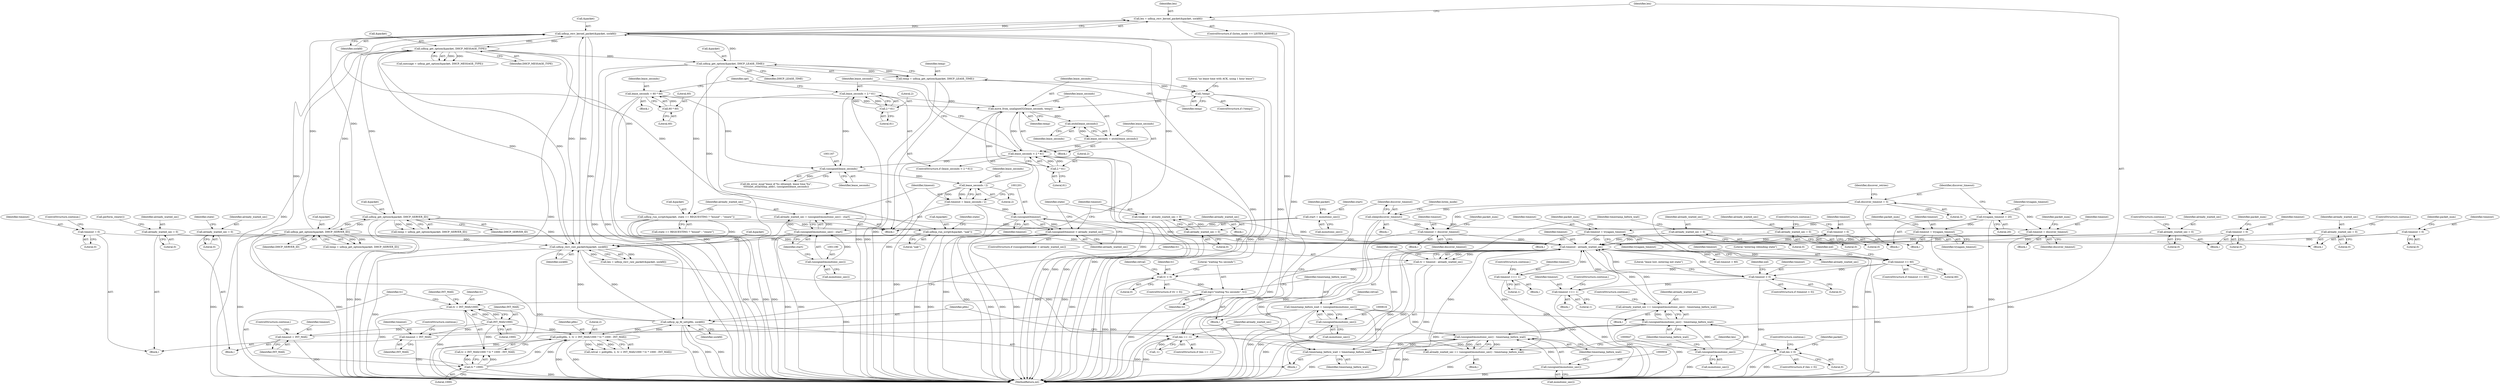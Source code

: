 digraph "0_busybox_6d3b4bb24da9a07c263f3c1acf8df85382ff562c@API" {
"1000907" [label="(Call,len = udhcp_recv_kernel_packet(&packet, sockfd))"];
"1000909" [label="(Call,udhcp_recv_kernel_packet(&packet, sockfd))"];
"1000983" [label="(Call,udhcp_get_option(&packet, DHCP_MESSAGE_TYPE))"];
"1000916" [label="(Call,udhcp_recv_raw_packet(&packet, sockfd))"];
"1001177" [label="(Call,udhcp_run_script(&packet, state == REQUESTING ? \"bound\" : \"renew\"))"];
"1001060" [label="(Call,udhcp_get_option(&packet, DHCP_LEASE_TIME))"];
"1001254" [label="(Call,udhcp_get_option(&packet, DHCP_SERVER_ID))"];
"1001011" [label="(Call,udhcp_get_option(&packet, DHCP_SERVER_ID))"];
"1001277" [label="(Call,udhcp_run_script(&packet, \"nak\"))"];
"1000594" [label="(Call,udhcp_sp_fd_set(pfds, sockfd))"];
"1000620" [label="(Call,poll(pfds, 2, tv < INT_MAX/1000 ? tv * 1000 : INT_MAX))"];
"1000629" [label="(Call,tv * 1000)"];
"1000624" [label="(Call,tv < INT_MAX/1000)"];
"1000610" [label="(Call,log1(\"waiting %u seconds\", tv))"];
"1000606" [label="(Call,tv > 0)"];
"1000597" [label="(Call,tv = timeout - already_waited_sec)"];
"1000599" [label="(Call,timeout - already_waited_sec)"];
"1000579" [label="(Call,timeout = 0)"];
"1000843" [label="(Call,timeout = INT_MAX)"];
"1000626" [label="(Call,INT_MAX/1000)"];
"1000743" [label="(Call,timeout = tryagain_timeout)"];
"1000232" [label="(Call,tryagain_timeout = 20)"];
"1001145" [label="(Call,timeout = tryagain_timeout)"];
"1000822" [label="(Call,timeout >>= 1)"];
"1000814" [label="(Call,timeout > 0)"];
"1000789" [label="(Call,timeout >= 60)"];
"1001034" [label="(Call,timeout = 0)"];
"1001205" [label="(Call,timeout = already_waited_sec = 0)"];
"1001207" [label="(Call,already_waited_sec = 0)"];
"1001303" [label="(Call,timeout = 0)"];
"1000706" [label="(Call,timeout = discover_timeout)"];
"1000236" [label="(Call,discover_timeout = 3)"];
"1000926" [label="(Call,sleep(discover_timeout))"];
"1000760" [label="(Call,timeout = discover_timeout)"];
"1000876" [label="(Call,timeout = 0)"];
"1000884" [label="(Call,timeout = INT_MAX)"];
"1000801" [label="(Call,timeout >>= 1)"];
"1001200" [label="(Call,(unsigned)timeout)"];
"1001193" [label="(Call,timeout = lease_seconds / 2)"];
"1001195" [label="(Call,lease_seconds / 2)"];
"1001166" [label="(Call,(unsigned)lease_seconds)"];
"1001085" [label="(Call,lease_seconds < 2 * 61)"];
"1001080" [label="(Call,lease_seconds = ntohl(lease_seconds))"];
"1001082" [label="(Call,ntohl(lease_seconds))"];
"1001077" [label="(Call,move_from_unaligned32(lease_seconds, temp))"];
"1001090" [label="(Call,lease_seconds = 2 * 61)"];
"1001092" [label="(Call,2 * 61)"];
"1001070" [label="(Call,lease_seconds = 60 * 60)"];
"1001072" [label="(Call,60 * 60)"];
"1001065" [label="(Call,!temp)"];
"1001058" [label="(Call,temp = udhcp_get_option(&packet, DHCP_LEASE_TIME))"];
"1001087" [label="(Call,2 * 61)"];
"1000856" [label="(Call,already_waited_sec = 0)"];
"1000643" [label="(Call,already_waited_sec += (unsigned)monotonic_sec() - timestamp_before_wait)"];
"1000645" [label="(Call,(unsigned)monotonic_sec() - timestamp_before_wait)"];
"1000646" [label="(Call,(unsigned)monotonic_sec())"];
"1000613" [label="(Call,timestamp_before_wait = (unsigned)monotonic_sec())"];
"1000615" [label="(Call,(unsigned)monotonic_sec())"];
"1000582" [label="(Call,already_waited_sec = 0)"];
"1001151" [label="(Call,already_waited_sec = 0)"];
"1001199" [label="(Call,(unsigned)timeout < already_waited_sec)"];
"1001186" [label="(Call,already_waited_sec = (unsigned)monotonic_sec() - start)"];
"1001188" [label="(Call,(unsigned)monotonic_sec() - start)"];
"1001189" [label="(Call,(unsigned)monotonic_sec())"];
"1001174" [label="(Call,start = monotonic_sec())"];
"1001309" [label="(Call,already_waited_sec = 0)"];
"1000930" [label="(Call,already_waited_sec += (unsigned)monotonic_sec() - timestamp_before_wait)"];
"1000932" [label="(Call,(unsigned)monotonic_sec() - timestamp_before_wait)"];
"1000933" [label="(Call,(unsigned)monotonic_sec())"];
"1000591" [label="(Call,timestamp_before_wait = timestamp_before_wait)"];
"1000681" [label="(Call,already_waited_sec = 0)"];
"1001040" [label="(Call,already_waited_sec = 0)"];
"1000921" [label="(Call,len == -1)"];
"1000938" [label="(Call,len < 0)"];
"1000919" [label="(Identifier,sockfd)"];
"1001065" [label="(Call,!temp)"];
"1000796" [label="(Identifier,xid)"];
"1001192" [label="(Identifier,start)"];
"1001196" [label="(Identifier,lease_seconds)"];
"1000646" [label="(Call,(unsigned)monotonic_sec())"];
"1000930" [label="(Call,already_waited_sec += (unsigned)monotonic_sec() - timestamp_before_wait)"];
"1001206" [label="(Identifier,timeout)"];
"1000866" [label="(Call,timeout > 60)"];
"1000232" [label="(Call,tryagain_timeout = 20)"];
"1000681" [label="(Call,already_waited_sec = 0)"];
"1000610" [label="(Call,log1(\"waiting %u seconds\", tv))"];
"1000618" [label="(Call,retval = poll(pfds, 2, tv < INT_MAX/1000 ? tv * 1000 : INT_MAX))"];
"1000827" [label="(Literal,\"lease lost, entering init state\")"];
"1001202" [label="(Identifier,timeout)"];
"1000877" [label="(Identifier,timeout)"];
"1001197" [label="(Literal,2)"];
"1001252" [label="(Call,temp = udhcp_get_option(&packet, DHCP_SERVER_ID))"];
"1001040" [label="(Call,already_waited_sec = 0)"];
"1000695" [label="(Block,)"];
"1001094" [label="(Literal,61)"];
"1000817" [label="(Block,)"];
"1001072" [label="(Call,60 * 60)"];
"1001073" [label="(Literal,60)"];
"1000858" [label="(Literal,0)"];
"1001064" [label="(ControlStructure,if (!temp))"];
"1000609" [label="(Block,)"];
"1000747" [label="(Identifier,packet_num)"];
"1000909" [label="(Call,udhcp_recv_kernel_packet(&packet, sockfd))"];
"1001211" [label="(Identifier,state)"];
"1001208" [label="(Identifier,already_waited_sec)"];
"1001203" [label="(Identifier,already_waited_sec)"];
"1001069" [label="(Literal,\"no lease time with ACK, using 1 hour lease\")"];
"1000211" [label="(Block,)"];
"1000591" [label="(Call,timestamp_before_wait = timestamp_before_wait)"];
"1001074" [label="(Literal,60)"];
"1000920" [label="(ControlStructure,if (len == -1))"];
"1000608" [label="(Literal,0)"];
"1001307" [label="(Identifier,packet_num)"];
"1001177" [label="(Call,udhcp_run_script(&packet, state == REQUESTING ? \"bound\" : \"renew\"))"];
"1000843" [label="(Call,timeout = INT_MAX)"];
"1001085" [label="(Call,lease_seconds < 2 * 61)"];
"1000592" [label="(Identifier,timestamp_before_wait)"];
"1000814" [label="(Call,timeout > 0)"];
"1001175" [label="(Identifier,start)"];
"1001078" [label="(Identifier,lease_seconds)"];
"1001310" [label="(Identifier,already_waited_sec)"];
"1000233" [label="(Identifier,tryagain_timeout)"];
"1000241" [label="(Identifier,discover_retries)"];
"1000822" [label="(Call,timeout >>= 1)"];
"1001195" [label="(Call,lease_seconds / 2)"];
"1000762" [label="(Identifier,discover_timeout)"];
"1001063" [label="(Identifier,DHCP_LEASE_TIME)"];
"1000801" [label="(Call,timeout >>= 1)"];
"1001012" [label="(Call,&packet)"];
"1001035" [label="(Identifier,timeout)"];
"1000800" [label="(Block,)"];
"1000234" [label="(Literal,20)"];
"1000887" [label="(ControlStructure,continue;)"];
"1001204" [label="(Block,)"];
"1000581" [label="(Literal,0)"];
"1000236" [label="(Call,discover_timeout = 3)"];
"1001014" [label="(Identifier,DHCP_SERVER_ID)"];
"1000685" [label="(Identifier,state)"];
"1000755" [label="(Block,)"];
"1000922" [label="(Identifier,len)"];
"1000983" [label="(Call,udhcp_get_option(&packet, DHCP_MESSAGE_TYPE))"];
"1000791" [label="(Literal,60)"];
"1001091" [label="(Identifier,lease_seconds)"];
"1001331" [label="(MethodReturn,int)"];
"1000683" [label="(Literal,0)"];
"1000597" [label="(Call,tv = timeout - already_waited_sec)"];
"1000923" [label="(Call,-1)"];
"1000819" [label="(Identifier,xid)"];
"1000929" [label="(Identifier,listen_mode)"];
"1000649" [label="(Identifier,timestamp_before_wait)"];
"1000595" [label="(Identifier,pfds)"];
"1000617" [label="(Call,monotonic_sec())"];
"1001311" [label="(Literal,0)"];
"1000593" [label="(Identifier,timestamp_before_wait)"];
"1001081" [label="(Identifier,lease_seconds)"];
"1001179" [label="(Identifier,packet)"];
"1001309" [label="(Call,already_waited_sec = 0)"];
"1001166" [label="(Call,(unsigned)lease_seconds)"];
"1000603" [label="(Identifier,retval)"];
"1001304" [label="(Identifier,timeout)"];
"1001036" [label="(Literal,0)"];
"1000940" [label="(Literal,0)"];
"1000760" [label="(Call,timeout = discover_timeout)"];
"1001151" [label="(Call,already_waited_sec = 0)"];
"1001060" [label="(Call,udhcp_get_option(&packet, DHCP_LEASE_TIME))"];
"1001244" [label="(Block,)"];
"1000596" [label="(Identifier,sockfd)"];
"1000626" [label="(Call,INT_MAX/1000)"];
"1001168" [label="(Identifier,lease_seconds)"];
"1001090" [label="(Call,lease_seconds = 2 * 61)"];
"1000816" [label="(Literal,0)"];
"1001011" [label="(Call,udhcp_get_option(&packet, DHCP_SERVER_ID))"];
"1000650" [label="(ControlStructure,continue;)"];
"1000631" [label="(Literal,1000)"];
"1000876" [label="(Call,timeout = 0)"];
"1001092" [label="(Call,2 * 61)"];
"1001087" [label="(Call,2 * 61)"];
"1001186" [label="(Call,already_waited_sec = (unsigned)monotonic_sec() - start)"];
"1000707" [label="(Identifier,timeout)"];
"1000917" [label="(Call,&packet)"];
"1001076" [label="(Block,)"];
"1001277" [label="(Call,udhcp_run_script(&packet, \"nak\"))"];
"1000925" [label="(Block,)"];
"1001066" [label="(Identifier,temp)"];
"1001079" [label="(Identifier,temp)"];
"1000619" [label="(Identifier,retval)"];
"1001174" [label="(Call,start = monotonic_sec())"];
"1000933" [label="(Call,(unsigned)monotonic_sec())"];
"1000642" [label="(Block,)"];
"1000614" [label="(Identifier,timestamp_before_wait)"];
"1000682" [label="(Identifier,already_waited_sec)"];
"1001089" [label="(Literal,61)"];
"1000644" [label="(Identifier,already_waited_sec)"];
"1000910" [label="(Call,&packet)"];
"1000607" [label="(Identifier,tv)"];
"1001305" [label="(Literal,0)"];
"1000802" [label="(Identifier,timeout)"];
"1000624" [label="(Call,tv < INT_MAX/1000)"];
"1000941" [label="(ControlStructure,continue;)"];
"1000926" [label="(Call,sleep(discover_timeout))"];
"1000789" [label="(Call,timeout >= 60)"];
"1000914" [label="(Call,len = udhcp_recv_raw_packet(&packet, sockfd))"];
"1001187" [label="(Identifier,already_waited_sec)"];
"1000849" [label="(Block,)"];
"1000648" [label="(Call,monotonic_sec())"];
"1000845" [label="(Identifier,INT_MAX)"];
"1000859" [label="(Call,perform_renew())"];
"1000901" [label="(Block,)"];
"1001080" [label="(Call,lease_seconds = ntohl(lease_seconds))"];
"1001191" [label="(Call,monotonic_sec())"];
"1000586" [label="(Block,)"];
"1001257" [label="(Identifier,DHCP_SERVER_ID)"];
"1000938" [label="(Call,len < 0)"];
"1000710" [label="(Identifier,packet_num)"];
"1000936" [label="(Identifier,timestamp_before_wait)"];
"1001147" [label="(Identifier,tryagain_timeout)"];
"1000813" [label="(ControlStructure,if (timeout > 0))"];
"1000804" [label="(ControlStructure,continue;)"];
"1001193" [label="(Call,timeout = lease_seconds / 2)"];
"1000622" [label="(Literal,2)"];
"1001189" [label="(Call,(unsigned)monotonic_sec())"];
"1000629" [label="(Call,tv * 1000)"];
"1001209" [label="(Literal,0)"];
"1001152" [label="(Identifier,already_waited_sec)"];
"1000600" [label="(Identifier,timeout)"];
"1001117" [label="(Block,)"];
"1000761" [label="(Identifier,timeout)"];
"1001009" [label="(Call,temp = udhcp_get_option(&packet, DHCP_SERVER_ID))"];
"1001004" [label="(Block,)"];
"1000856" [label="(Call,already_waited_sec = 0)"];
"1001194" [label="(Identifier,timeout)"];
"1001146" [label="(Identifier,timeout)"];
"1001067" [label="(Block,)"];
"1000945" [label="(Identifier,packet)"];
"1001083" [label="(Identifier,lease_seconds)"];
"1001278" [label="(Call,&packet)"];
"1001058" [label="(Call,temp = udhcp_get_option(&packet, DHCP_LEASE_TIME))"];
"1000984" [label="(Call,&packet)"];
"1001280" [label="(Literal,\"nak\")"];
"1001254" [label="(Call,udhcp_get_option(&packet, DHCP_SERVER_ID))"];
"1000939" [label="(Identifier,len)"];
"1000621" [label="(Identifier,pfds)"];
"1000611" [label="(Literal,\"waiting %u seconds\")"];
"1000744" [label="(Identifier,timeout)"];
"1001178" [label="(Call,&packet)"];
"1000885" [label="(Identifier,timeout)"];
"1000931" [label="(Identifier,already_waited_sec)"];
"1000706" [label="(Call,timeout = discover_timeout)"];
"1000937" [label="(ControlStructure,if (len < 0))"];
"1000613" [label="(Call,timestamp_before_wait = (unsigned)monotonic_sec())"];
"1000623" [label="(Call,tv < INT_MAX/1000 ? tv * 1000 : INT_MAX)"];
"1001205" [label="(Call,timeout = already_waited_sec = 0)"];
"1000655" [label="(Identifier,retval)"];
"1001199" [label="(Call,(unsigned)timeout < already_waited_sec)"];
"1001207" [label="(Call,already_waited_sec = 0)"];
"1001077" [label="(Call,move_from_unaligned32(lease_seconds, temp))"];
"1001176" [label="(Call,monotonic_sec())"];
"1001041" [label="(Identifier,already_waited_sec)"];
"1000932" [label="(Call,(unsigned)monotonic_sec() - timestamp_before_wait)"];
"1000908" [label="(Identifier,len)"];
"1000815" [label="(Identifier,timeout)"];
"1000745" [label="(Identifier,tryagain_timeout)"];
"1001283" [label="(Identifier,state)"];
"1000657" [label="(Block,)"];
"1001086" [label="(Identifier,lease_seconds)"];
"1001153" [label="(Literal,0)"];
"1000601" [label="(Identifier,already_waited_sec)"];
"1000825" [label="(ControlStructure,continue;)"];
"1000708" [label="(Identifier,discover_timeout)"];
"1000686" [label="(Block,)"];
"1000886" [label="(Identifier,INT_MAX)"];
"1001198" [label="(ControlStructure,if ((unsigned)timeout < already_waited_sec))"];
"1001053" [label="(Block,)"];
"1000916" [label="(Call,udhcp_recv_raw_packet(&packet, sockfd))"];
"1000579" [label="(Call,timeout = 0)"];
"1000912" [label="(Identifier,sockfd)"];
"1000981" [label="(Call,message = udhcp_get_option(&packet, DHCP_MESSAGE_TYPE))"];
"1000612" [label="(Identifier,tv)"];
"1000582" [label="(Call,already_waited_sec = 0)"];
"1001061" [label="(Call,&packet)"];
"1001038" [label="(Identifier,packet_num)"];
"1001084" [label="(ControlStructure,if (lease_seconds < 2 * 61))"];
"1001180" [label="(Call,state == REQUESTING ? \"bound\" : \"renew\")"];
"1000846" [label="(ControlStructure,continue;)"];
"1000903" [label="(ControlStructure,if (listen_mode == LISTEN_KERNEL))"];
"1001059" [label="(Identifier,temp)"];
"1000857" [label="(Identifier,already_waited_sec)"];
"1001255" [label="(Call,&packet)"];
"1001034" [label="(Call,timeout = 0)"];
"1000643" [label="(Call,already_waited_sec += (unsigned)monotonic_sec() - timestamp_before_wait)"];
"1000803" [label="(Literal,1)"];
"1001070" [label="(Call,lease_seconds = 60 * 60)"];
"1000627" [label="(Identifier,INT_MAX)"];
"1000584" [label="(Literal,0)"];
"1001312" [label="(ControlStructure,continue;)"];
"1000628" [label="(Literal,1000)"];
"1001071" [label="(Identifier,lease_seconds)"];
"1001093" [label="(Literal,2)"];
"1000884" [label="(Call,timeout = INT_MAX)"];
"1000824" [label="(Literal,1)"];
"1000743" [label="(Call,timeout = tryagain_timeout)"];
"1001145" [label="(Call,timeout = tryagain_timeout)"];
"1000879" [label="(ControlStructure,continue;)"];
"1000935" [label="(Call,monotonic_sec())"];
"1001303" [label="(Call,timeout = 0)"];
"1000237" [label="(Identifier,discover_timeout)"];
"1001200" [label="(Call,(unsigned)timeout)"];
"1001088" [label="(Literal,2)"];
"1000907" [label="(Call,len = udhcp_recv_kernel_packet(&packet, sockfd))"];
"1001154" [label="(ControlStructure,continue;)"];
"1000632" [label="(Identifier,INT_MAX)"];
"1000878" [label="(Literal,0)"];
"1000927" [label="(Identifier,discover_timeout)"];
"1000764" [label="(Identifier,packet_num)"];
"1001162" [label="(Call,bb_error_msg(\"lease of %s obtained, lease time %u\",\n\t\t\t\t\tinet_ntoa(temp_addr), (unsigned)lease_seconds))"];
"1000630" [label="(Identifier,tv)"];
"1000986" [label="(Identifier,DHCP_MESSAGE_TYPE)"];
"1001097" [label="(Identifier,opt)"];
"1000580" [label="(Identifier,timeout)"];
"1001042" [label="(Literal,0)"];
"1000790" [label="(Identifier,timeout)"];
"1001043" [label="(ControlStructure,continue;)"];
"1000921" [label="(Call,len == -1)"];
"1001082" [label="(Call,ntohl(lease_seconds))"];
"1000806" [label="(Literal,\"entering rebinding state\")"];
"1000620" [label="(Call,poll(pfds, 2, tv < INT_MAX/1000 ? tv * 1000 : INT_MAX))"];
"1000823" [label="(Identifier,timeout)"];
"1000788" [label="(ControlStructure,if (timeout >= 60))"];
"1000625" [label="(Identifier,tv)"];
"1000238" [label="(Literal,3)"];
"1000645" [label="(Call,(unsigned)monotonic_sec() - timestamp_before_wait)"];
"1000598" [label="(Identifier,tv)"];
"1000599" [label="(Call,timeout - already_waited_sec)"];
"1001188" [label="(Call,(unsigned)monotonic_sec() - start)"];
"1000606" [label="(Call,tv > 0)"];
"1001149" [label="(Identifier,packet_num)"];
"1000844" [label="(Identifier,timeout)"];
"1000615" [label="(Call,(unsigned)monotonic_sec())"];
"1000583" [label="(Identifier,already_waited_sec)"];
"1000605" [label="(ControlStructure,if (tv > 0))"];
"1000594" [label="(Call,udhcp_sp_fd_set(pfds, sockfd))"];
"1000907" -> "1000903"  [label="AST: "];
"1000907" -> "1000909"  [label="CFG: "];
"1000908" -> "1000907"  [label="AST: "];
"1000909" -> "1000907"  [label="AST: "];
"1000922" -> "1000907"  [label="CFG: "];
"1000907" -> "1001331"  [label="DDG: "];
"1000909" -> "1000907"  [label="DDG: "];
"1000909" -> "1000907"  [label="DDG: "];
"1000907" -> "1000921"  [label="DDG: "];
"1000909" -> "1000912"  [label="CFG: "];
"1000910" -> "1000909"  [label="AST: "];
"1000912" -> "1000909"  [label="AST: "];
"1000909" -> "1001331"  [label="DDG: "];
"1000909" -> "1001331"  [label="DDG: "];
"1000909" -> "1000594"  [label="DDG: "];
"1000983" -> "1000909"  [label="DDG: "];
"1001177" -> "1000909"  [label="DDG: "];
"1001060" -> "1000909"  [label="DDG: "];
"1001254" -> "1000909"  [label="DDG: "];
"1000916" -> "1000909"  [label="DDG: "];
"1001011" -> "1000909"  [label="DDG: "];
"1001277" -> "1000909"  [label="DDG: "];
"1000594" -> "1000909"  [label="DDG: "];
"1000909" -> "1000916"  [label="DDG: "];
"1000909" -> "1000983"  [label="DDG: "];
"1000983" -> "1000981"  [label="AST: "];
"1000983" -> "1000986"  [label="CFG: "];
"1000984" -> "1000983"  [label="AST: "];
"1000986" -> "1000983"  [label="AST: "];
"1000981" -> "1000983"  [label="CFG: "];
"1000983" -> "1001331"  [label="DDG: "];
"1000983" -> "1001331"  [label="DDG: "];
"1000983" -> "1000916"  [label="DDG: "];
"1000983" -> "1000981"  [label="DDG: "];
"1000983" -> "1000981"  [label="DDG: "];
"1000916" -> "1000983"  [label="DDG: "];
"1000983" -> "1001011"  [label="DDG: "];
"1000983" -> "1001060"  [label="DDG: "];
"1000983" -> "1001254"  [label="DDG: "];
"1000983" -> "1001277"  [label="DDG: "];
"1000916" -> "1000914"  [label="AST: "];
"1000916" -> "1000919"  [label="CFG: "];
"1000917" -> "1000916"  [label="AST: "];
"1000919" -> "1000916"  [label="AST: "];
"1000914" -> "1000916"  [label="CFG: "];
"1000916" -> "1001331"  [label="DDG: "];
"1000916" -> "1001331"  [label="DDG: "];
"1000916" -> "1000594"  [label="DDG: "];
"1000916" -> "1000914"  [label="DDG: "];
"1000916" -> "1000914"  [label="DDG: "];
"1001177" -> "1000916"  [label="DDG: "];
"1001060" -> "1000916"  [label="DDG: "];
"1001254" -> "1000916"  [label="DDG: "];
"1001011" -> "1000916"  [label="DDG: "];
"1001277" -> "1000916"  [label="DDG: "];
"1000594" -> "1000916"  [label="DDG: "];
"1001177" -> "1001053"  [label="AST: "];
"1001177" -> "1001180"  [label="CFG: "];
"1001178" -> "1001177"  [label="AST: "];
"1001180" -> "1001177"  [label="AST: "];
"1001187" -> "1001177"  [label="CFG: "];
"1001177" -> "1001331"  [label="DDG: "];
"1001177" -> "1001331"  [label="DDG: "];
"1001177" -> "1001331"  [label="DDG: "];
"1001060" -> "1001177"  [label="DDG: "];
"1001060" -> "1001058"  [label="AST: "];
"1001060" -> "1001063"  [label="CFG: "];
"1001061" -> "1001060"  [label="AST: "];
"1001063" -> "1001060"  [label="AST: "];
"1001058" -> "1001060"  [label="CFG: "];
"1001060" -> "1001331"  [label="DDG: "];
"1001060" -> "1001331"  [label="DDG: "];
"1001060" -> "1001058"  [label="DDG: "];
"1001060" -> "1001058"  [label="DDG: "];
"1001254" -> "1001252"  [label="AST: "];
"1001254" -> "1001257"  [label="CFG: "];
"1001255" -> "1001254"  [label="AST: "];
"1001257" -> "1001254"  [label="AST: "];
"1001252" -> "1001254"  [label="CFG: "];
"1001254" -> "1001331"  [label="DDG: "];
"1001254" -> "1001331"  [label="DDG: "];
"1001254" -> "1001011"  [label="DDG: "];
"1001254" -> "1001252"  [label="DDG: "];
"1001254" -> "1001252"  [label="DDG: "];
"1001011" -> "1001254"  [label="DDG: "];
"1001254" -> "1001277"  [label="DDG: "];
"1001011" -> "1001009"  [label="AST: "];
"1001011" -> "1001014"  [label="CFG: "];
"1001012" -> "1001011"  [label="AST: "];
"1001014" -> "1001011"  [label="AST: "];
"1001009" -> "1001011"  [label="CFG: "];
"1001011" -> "1001331"  [label="DDG: "];
"1001011" -> "1001331"  [label="DDG: "];
"1001011" -> "1001009"  [label="DDG: "];
"1001011" -> "1001009"  [label="DDG: "];
"1001277" -> "1001244"  [label="AST: "];
"1001277" -> "1001280"  [label="CFG: "];
"1001278" -> "1001277"  [label="AST: "];
"1001280" -> "1001277"  [label="AST: "];
"1001283" -> "1001277"  [label="CFG: "];
"1001277" -> "1001331"  [label="DDG: "];
"1001277" -> "1001331"  [label="DDG: "];
"1000594" -> "1000586"  [label="AST: "];
"1000594" -> "1000596"  [label="CFG: "];
"1000595" -> "1000594"  [label="AST: "];
"1000596" -> "1000594"  [label="AST: "];
"1000598" -> "1000594"  [label="CFG: "];
"1000594" -> "1001331"  [label="DDG: "];
"1000594" -> "1001331"  [label="DDG: "];
"1000594" -> "1001331"  [label="DDG: "];
"1000620" -> "1000594"  [label="DDG: "];
"1000594" -> "1000620"  [label="DDG: "];
"1000620" -> "1000618"  [label="AST: "];
"1000620" -> "1000623"  [label="CFG: "];
"1000621" -> "1000620"  [label="AST: "];
"1000622" -> "1000620"  [label="AST: "];
"1000623" -> "1000620"  [label="AST: "];
"1000618" -> "1000620"  [label="CFG: "];
"1000620" -> "1001331"  [label="DDG: "];
"1000620" -> "1001331"  [label="DDG: "];
"1000620" -> "1000618"  [label="DDG: "];
"1000620" -> "1000618"  [label="DDG: "];
"1000620" -> "1000618"  [label="DDG: "];
"1000629" -> "1000620"  [label="DDG: "];
"1000629" -> "1000620"  [label="DDG: "];
"1000626" -> "1000620"  [label="DDG: "];
"1000629" -> "1000623"  [label="AST: "];
"1000629" -> "1000631"  [label="CFG: "];
"1000630" -> "1000629"  [label="AST: "];
"1000631" -> "1000629"  [label="AST: "];
"1000623" -> "1000629"  [label="CFG: "];
"1000629" -> "1001331"  [label="DDG: "];
"1000629" -> "1000623"  [label="DDG: "];
"1000629" -> "1000623"  [label="DDG: "];
"1000624" -> "1000629"  [label="DDG: "];
"1000624" -> "1000623"  [label="AST: "];
"1000624" -> "1000626"  [label="CFG: "];
"1000625" -> "1000624"  [label="AST: "];
"1000626" -> "1000624"  [label="AST: "];
"1000630" -> "1000624"  [label="CFG: "];
"1000632" -> "1000624"  [label="CFG: "];
"1000624" -> "1001331"  [label="DDG: "];
"1000624" -> "1001331"  [label="DDG: "];
"1000610" -> "1000624"  [label="DDG: "];
"1000626" -> "1000624"  [label="DDG: "];
"1000626" -> "1000624"  [label="DDG: "];
"1000610" -> "1000609"  [label="AST: "];
"1000610" -> "1000612"  [label="CFG: "];
"1000611" -> "1000610"  [label="AST: "];
"1000612" -> "1000610"  [label="AST: "];
"1000614" -> "1000610"  [label="CFG: "];
"1000610" -> "1001331"  [label="DDG: "];
"1000606" -> "1000610"  [label="DDG: "];
"1000606" -> "1000605"  [label="AST: "];
"1000606" -> "1000608"  [label="CFG: "];
"1000607" -> "1000606"  [label="AST: "];
"1000608" -> "1000606"  [label="AST: "];
"1000611" -> "1000606"  [label="CFG: "];
"1000655" -> "1000606"  [label="CFG: "];
"1000606" -> "1001331"  [label="DDG: "];
"1000606" -> "1001331"  [label="DDG: "];
"1000597" -> "1000606"  [label="DDG: "];
"1000597" -> "1000586"  [label="AST: "];
"1000597" -> "1000599"  [label="CFG: "];
"1000598" -> "1000597"  [label="AST: "];
"1000599" -> "1000597"  [label="AST: "];
"1000603" -> "1000597"  [label="CFG: "];
"1000597" -> "1001331"  [label="DDG: "];
"1000599" -> "1000597"  [label="DDG: "];
"1000599" -> "1000597"  [label="DDG: "];
"1000599" -> "1000601"  [label="CFG: "];
"1000600" -> "1000599"  [label="AST: "];
"1000601" -> "1000599"  [label="AST: "];
"1000599" -> "1001331"  [label="DDG: "];
"1000599" -> "1001331"  [label="DDG: "];
"1000579" -> "1000599"  [label="DDG: "];
"1000843" -> "1000599"  [label="DDG: "];
"1000743" -> "1000599"  [label="DDG: "];
"1001145" -> "1000599"  [label="DDG: "];
"1000822" -> "1000599"  [label="DDG: "];
"1001034" -> "1000599"  [label="DDG: "];
"1001205" -> "1000599"  [label="DDG: "];
"1000814" -> "1000599"  [label="DDG: "];
"1001303" -> "1000599"  [label="DDG: "];
"1000706" -> "1000599"  [label="DDG: "];
"1000760" -> "1000599"  [label="DDG: "];
"1000876" -> "1000599"  [label="DDG: "];
"1000884" -> "1000599"  [label="DDG: "];
"1000801" -> "1000599"  [label="DDG: "];
"1001200" -> "1000599"  [label="DDG: "];
"1000856" -> "1000599"  [label="DDG: "];
"1000643" -> "1000599"  [label="DDG: "];
"1000582" -> "1000599"  [label="DDG: "];
"1001207" -> "1000599"  [label="DDG: "];
"1001151" -> "1000599"  [label="DDG: "];
"1001199" -> "1000599"  [label="DDG: "];
"1001309" -> "1000599"  [label="DDG: "];
"1000930" -> "1000599"  [label="DDG: "];
"1000681" -> "1000599"  [label="DDG: "];
"1001040" -> "1000599"  [label="DDG: "];
"1000599" -> "1000643"  [label="DDG: "];
"1000599" -> "1000789"  [label="DDG: "];
"1000599" -> "1000814"  [label="DDG: "];
"1000599" -> "1000866"  [label="DDG: "];
"1000599" -> "1000930"  [label="DDG: "];
"1000579" -> "1000211"  [label="AST: "];
"1000579" -> "1000581"  [label="CFG: "];
"1000580" -> "1000579"  [label="AST: "];
"1000581" -> "1000579"  [label="AST: "];
"1000583" -> "1000579"  [label="CFG: "];
"1000843" -> "1000657"  [label="AST: "];
"1000843" -> "1000845"  [label="CFG: "];
"1000844" -> "1000843"  [label="AST: "];
"1000845" -> "1000843"  [label="AST: "];
"1000846" -> "1000843"  [label="CFG: "];
"1000843" -> "1001331"  [label="DDG: "];
"1000626" -> "1000843"  [label="DDG: "];
"1000626" -> "1000628"  [label="CFG: "];
"1000627" -> "1000626"  [label="AST: "];
"1000628" -> "1000626"  [label="AST: "];
"1000626" -> "1000623"  [label="DDG: "];
"1000626" -> "1000884"  [label="DDG: "];
"1000743" -> "1000686"  [label="AST: "];
"1000743" -> "1000745"  [label="CFG: "];
"1000744" -> "1000743"  [label="AST: "];
"1000745" -> "1000743"  [label="AST: "];
"1000747" -> "1000743"  [label="CFG: "];
"1000743" -> "1001331"  [label="DDG: "];
"1000232" -> "1000743"  [label="DDG: "];
"1000232" -> "1000211"  [label="AST: "];
"1000232" -> "1000234"  [label="CFG: "];
"1000233" -> "1000232"  [label="AST: "];
"1000234" -> "1000232"  [label="AST: "];
"1000237" -> "1000232"  [label="CFG: "];
"1000232" -> "1001331"  [label="DDG: "];
"1000232" -> "1001145"  [label="DDG: "];
"1001145" -> "1001117"  [label="AST: "];
"1001145" -> "1001147"  [label="CFG: "];
"1001146" -> "1001145"  [label="AST: "];
"1001147" -> "1001145"  [label="AST: "];
"1001149" -> "1001145"  [label="CFG: "];
"1001145" -> "1001331"  [label="DDG: "];
"1000822" -> "1000817"  [label="AST: "];
"1000822" -> "1000824"  [label="CFG: "];
"1000823" -> "1000822"  [label="AST: "];
"1000824" -> "1000822"  [label="AST: "];
"1000825" -> "1000822"  [label="CFG: "];
"1000822" -> "1001331"  [label="DDG: "];
"1000814" -> "1000822"  [label="DDG: "];
"1000814" -> "1000813"  [label="AST: "];
"1000814" -> "1000816"  [label="CFG: "];
"1000815" -> "1000814"  [label="AST: "];
"1000816" -> "1000814"  [label="AST: "];
"1000819" -> "1000814"  [label="CFG: "];
"1000827" -> "1000814"  [label="CFG: "];
"1000814" -> "1001331"  [label="DDG: "];
"1000789" -> "1000814"  [label="DDG: "];
"1000789" -> "1000788"  [label="AST: "];
"1000789" -> "1000791"  [label="CFG: "];
"1000790" -> "1000789"  [label="AST: "];
"1000791" -> "1000789"  [label="AST: "];
"1000796" -> "1000789"  [label="CFG: "];
"1000806" -> "1000789"  [label="CFG: "];
"1000789" -> "1001331"  [label="DDG: "];
"1000789" -> "1000801"  [label="DDG: "];
"1001034" -> "1001004"  [label="AST: "];
"1001034" -> "1001036"  [label="CFG: "];
"1001035" -> "1001034"  [label="AST: "];
"1001036" -> "1001034"  [label="AST: "];
"1001038" -> "1001034"  [label="CFG: "];
"1001205" -> "1001204"  [label="AST: "];
"1001205" -> "1001207"  [label="CFG: "];
"1001206" -> "1001205"  [label="AST: "];
"1001207" -> "1001205"  [label="AST: "];
"1001211" -> "1001205"  [label="CFG: "];
"1001205" -> "1001331"  [label="DDG: "];
"1001207" -> "1001205"  [label="DDG: "];
"1001207" -> "1001209"  [label="CFG: "];
"1001208" -> "1001207"  [label="AST: "];
"1001209" -> "1001207"  [label="AST: "];
"1001207" -> "1001331"  [label="DDG: "];
"1001303" -> "1001244"  [label="AST: "];
"1001303" -> "1001305"  [label="CFG: "];
"1001304" -> "1001303"  [label="AST: "];
"1001305" -> "1001303"  [label="AST: "];
"1001307" -> "1001303"  [label="CFG: "];
"1000706" -> "1000695"  [label="AST: "];
"1000706" -> "1000708"  [label="CFG: "];
"1000707" -> "1000706"  [label="AST: "];
"1000708" -> "1000706"  [label="AST: "];
"1000710" -> "1000706"  [label="CFG: "];
"1000706" -> "1001331"  [label="DDG: "];
"1000236" -> "1000706"  [label="DDG: "];
"1000926" -> "1000706"  [label="DDG: "];
"1000236" -> "1000211"  [label="AST: "];
"1000236" -> "1000238"  [label="CFG: "];
"1000237" -> "1000236"  [label="AST: "];
"1000238" -> "1000236"  [label="AST: "];
"1000241" -> "1000236"  [label="CFG: "];
"1000236" -> "1001331"  [label="DDG: "];
"1000236" -> "1000760"  [label="DDG: "];
"1000236" -> "1000926"  [label="DDG: "];
"1000926" -> "1000925"  [label="AST: "];
"1000926" -> "1000927"  [label="CFG: "];
"1000927" -> "1000926"  [label="AST: "];
"1000929" -> "1000926"  [label="CFG: "];
"1000926" -> "1001331"  [label="DDG: "];
"1000926" -> "1001331"  [label="DDG: "];
"1000926" -> "1000760"  [label="DDG: "];
"1000760" -> "1000755"  [label="AST: "];
"1000760" -> "1000762"  [label="CFG: "];
"1000761" -> "1000760"  [label="AST: "];
"1000762" -> "1000760"  [label="AST: "];
"1000764" -> "1000760"  [label="CFG: "];
"1000760" -> "1001331"  [label="DDG: "];
"1000876" -> "1000849"  [label="AST: "];
"1000876" -> "1000878"  [label="CFG: "];
"1000877" -> "1000876"  [label="AST: "];
"1000878" -> "1000876"  [label="AST: "];
"1000879" -> "1000876"  [label="CFG: "];
"1000884" -> "1000849"  [label="AST: "];
"1000884" -> "1000886"  [label="CFG: "];
"1000885" -> "1000884"  [label="AST: "];
"1000886" -> "1000884"  [label="AST: "];
"1000887" -> "1000884"  [label="CFG: "];
"1000884" -> "1001331"  [label="DDG: "];
"1000801" -> "1000800"  [label="AST: "];
"1000801" -> "1000803"  [label="CFG: "];
"1000802" -> "1000801"  [label="AST: "];
"1000803" -> "1000801"  [label="AST: "];
"1000804" -> "1000801"  [label="CFG: "];
"1000801" -> "1001331"  [label="DDG: "];
"1001200" -> "1001199"  [label="AST: "];
"1001200" -> "1001202"  [label="CFG: "];
"1001201" -> "1001200"  [label="AST: "];
"1001202" -> "1001200"  [label="AST: "];
"1001203" -> "1001200"  [label="CFG: "];
"1001200" -> "1001331"  [label="DDG: "];
"1001200" -> "1001199"  [label="DDG: "];
"1001193" -> "1001200"  [label="DDG: "];
"1001193" -> "1001053"  [label="AST: "];
"1001193" -> "1001195"  [label="CFG: "];
"1001194" -> "1001193"  [label="AST: "];
"1001195" -> "1001193"  [label="AST: "];
"1001201" -> "1001193"  [label="CFG: "];
"1001193" -> "1001331"  [label="DDG: "];
"1001195" -> "1001193"  [label="DDG: "];
"1001195" -> "1001193"  [label="DDG: "];
"1001195" -> "1001197"  [label="CFG: "];
"1001196" -> "1001195"  [label="AST: "];
"1001197" -> "1001195"  [label="AST: "];
"1001195" -> "1001331"  [label="DDG: "];
"1001195" -> "1001077"  [label="DDG: "];
"1001166" -> "1001195"  [label="DDG: "];
"1001166" -> "1001162"  [label="AST: "];
"1001166" -> "1001168"  [label="CFG: "];
"1001167" -> "1001166"  [label="AST: "];
"1001168" -> "1001166"  [label="AST: "];
"1001162" -> "1001166"  [label="CFG: "];
"1001166" -> "1001162"  [label="DDG: "];
"1001085" -> "1001166"  [label="DDG: "];
"1001090" -> "1001166"  [label="DDG: "];
"1001070" -> "1001166"  [label="DDG: "];
"1001085" -> "1001084"  [label="AST: "];
"1001085" -> "1001087"  [label="CFG: "];
"1001086" -> "1001085"  [label="AST: "];
"1001087" -> "1001085"  [label="AST: "];
"1001091" -> "1001085"  [label="CFG: "];
"1001097" -> "1001085"  [label="CFG: "];
"1001085" -> "1001331"  [label="DDG: "];
"1001085" -> "1001331"  [label="DDG: "];
"1001085" -> "1001331"  [label="DDG: "];
"1001085" -> "1001077"  [label="DDG: "];
"1001080" -> "1001085"  [label="DDG: "];
"1001087" -> "1001085"  [label="DDG: "];
"1001087" -> "1001085"  [label="DDG: "];
"1001080" -> "1001076"  [label="AST: "];
"1001080" -> "1001082"  [label="CFG: "];
"1001081" -> "1001080"  [label="AST: "];
"1001082" -> "1001080"  [label="AST: "];
"1001086" -> "1001080"  [label="CFG: "];
"1001080" -> "1001331"  [label="DDG: "];
"1001082" -> "1001080"  [label="DDG: "];
"1001082" -> "1001083"  [label="CFG: "];
"1001083" -> "1001082"  [label="AST: "];
"1001077" -> "1001082"  [label="DDG: "];
"1001077" -> "1001076"  [label="AST: "];
"1001077" -> "1001079"  [label="CFG: "];
"1001078" -> "1001077"  [label="AST: "];
"1001079" -> "1001077"  [label="AST: "];
"1001081" -> "1001077"  [label="CFG: "];
"1001077" -> "1001331"  [label="DDG: "];
"1001077" -> "1001331"  [label="DDG: "];
"1001090" -> "1001077"  [label="DDG: "];
"1001070" -> "1001077"  [label="DDG: "];
"1001065" -> "1001077"  [label="DDG: "];
"1001090" -> "1001084"  [label="AST: "];
"1001090" -> "1001092"  [label="CFG: "];
"1001091" -> "1001090"  [label="AST: "];
"1001092" -> "1001090"  [label="AST: "];
"1001097" -> "1001090"  [label="CFG: "];
"1001090" -> "1001331"  [label="DDG: "];
"1001090" -> "1001331"  [label="DDG: "];
"1001092" -> "1001090"  [label="DDG: "];
"1001092" -> "1001090"  [label="DDG: "];
"1001092" -> "1001094"  [label="CFG: "];
"1001093" -> "1001092"  [label="AST: "];
"1001094" -> "1001092"  [label="AST: "];
"1001070" -> "1001067"  [label="AST: "];
"1001070" -> "1001072"  [label="CFG: "];
"1001071" -> "1001070"  [label="AST: "];
"1001072" -> "1001070"  [label="AST: "];
"1001097" -> "1001070"  [label="CFG: "];
"1001070" -> "1001331"  [label="DDG: "];
"1001070" -> "1001331"  [label="DDG: "];
"1001072" -> "1001070"  [label="DDG: "];
"1001072" -> "1001074"  [label="CFG: "];
"1001073" -> "1001072"  [label="AST: "];
"1001074" -> "1001072"  [label="AST: "];
"1001065" -> "1001064"  [label="AST: "];
"1001065" -> "1001066"  [label="CFG: "];
"1001066" -> "1001065"  [label="AST: "];
"1001069" -> "1001065"  [label="CFG: "];
"1001078" -> "1001065"  [label="CFG: "];
"1001065" -> "1001331"  [label="DDG: "];
"1001065" -> "1001331"  [label="DDG: "];
"1001058" -> "1001065"  [label="DDG: "];
"1001058" -> "1001053"  [label="AST: "];
"1001059" -> "1001058"  [label="AST: "];
"1001066" -> "1001058"  [label="CFG: "];
"1001058" -> "1001331"  [label="DDG: "];
"1001087" -> "1001089"  [label="CFG: "];
"1001088" -> "1001087"  [label="AST: "];
"1001089" -> "1001087"  [label="AST: "];
"1000856" -> "1000849"  [label="AST: "];
"1000856" -> "1000858"  [label="CFG: "];
"1000857" -> "1000856"  [label="AST: "];
"1000858" -> "1000856"  [label="AST: "];
"1000859" -> "1000856"  [label="CFG: "];
"1000643" -> "1000642"  [label="AST: "];
"1000643" -> "1000645"  [label="CFG: "];
"1000644" -> "1000643"  [label="AST: "];
"1000645" -> "1000643"  [label="AST: "];
"1000650" -> "1000643"  [label="CFG: "];
"1000643" -> "1001331"  [label="DDG: "];
"1000645" -> "1000643"  [label="DDG: "];
"1000645" -> "1000643"  [label="DDG: "];
"1000645" -> "1000649"  [label="CFG: "];
"1000646" -> "1000645"  [label="AST: "];
"1000649" -> "1000645"  [label="AST: "];
"1000645" -> "1001331"  [label="DDG: "];
"1000645" -> "1000591"  [label="DDG: "];
"1000646" -> "1000645"  [label="DDG: "];
"1000613" -> "1000645"  [label="DDG: "];
"1000645" -> "1000932"  [label="DDG: "];
"1000646" -> "1000648"  [label="CFG: "];
"1000647" -> "1000646"  [label="AST: "];
"1000648" -> "1000646"  [label="AST: "];
"1000649" -> "1000646"  [label="CFG: "];
"1000646" -> "1001331"  [label="DDG: "];
"1000613" -> "1000609"  [label="AST: "];
"1000613" -> "1000615"  [label="CFG: "];
"1000614" -> "1000613"  [label="AST: "];
"1000615" -> "1000613"  [label="AST: "];
"1000619" -> "1000613"  [label="CFG: "];
"1000613" -> "1001331"  [label="DDG: "];
"1000613" -> "1001331"  [label="DDG: "];
"1000613" -> "1000591"  [label="DDG: "];
"1000615" -> "1000613"  [label="DDG: "];
"1000613" -> "1000932"  [label="DDG: "];
"1000615" -> "1000617"  [label="CFG: "];
"1000616" -> "1000615"  [label="AST: "];
"1000617" -> "1000615"  [label="AST: "];
"1000615" -> "1001331"  [label="DDG: "];
"1000582" -> "1000211"  [label="AST: "];
"1000582" -> "1000584"  [label="CFG: "];
"1000583" -> "1000582"  [label="AST: "];
"1000584" -> "1000582"  [label="AST: "];
"1000592" -> "1000582"  [label="CFG: "];
"1001151" -> "1001117"  [label="AST: "];
"1001151" -> "1001153"  [label="CFG: "];
"1001152" -> "1001151"  [label="AST: "];
"1001153" -> "1001151"  [label="AST: "];
"1001154" -> "1001151"  [label="CFG: "];
"1001199" -> "1001198"  [label="AST: "];
"1001199" -> "1001203"  [label="CFG: "];
"1001203" -> "1001199"  [label="AST: "];
"1001206" -> "1001199"  [label="CFG: "];
"1001211" -> "1001199"  [label="CFG: "];
"1001199" -> "1001331"  [label="DDG: "];
"1001199" -> "1001331"  [label="DDG: "];
"1001199" -> "1001331"  [label="DDG: "];
"1001186" -> "1001199"  [label="DDG: "];
"1001186" -> "1001053"  [label="AST: "];
"1001186" -> "1001188"  [label="CFG: "];
"1001187" -> "1001186"  [label="AST: "];
"1001188" -> "1001186"  [label="AST: "];
"1001194" -> "1001186"  [label="CFG: "];
"1001186" -> "1001331"  [label="DDG: "];
"1001188" -> "1001186"  [label="DDG: "];
"1001188" -> "1001186"  [label="DDG: "];
"1001188" -> "1001192"  [label="CFG: "];
"1001189" -> "1001188"  [label="AST: "];
"1001192" -> "1001188"  [label="AST: "];
"1001188" -> "1001331"  [label="DDG: "];
"1001188" -> "1001331"  [label="DDG: "];
"1001189" -> "1001188"  [label="DDG: "];
"1001174" -> "1001188"  [label="DDG: "];
"1001189" -> "1001191"  [label="CFG: "];
"1001190" -> "1001189"  [label="AST: "];
"1001191" -> "1001189"  [label="AST: "];
"1001192" -> "1001189"  [label="CFG: "];
"1001189" -> "1001331"  [label="DDG: "];
"1001174" -> "1001053"  [label="AST: "];
"1001174" -> "1001176"  [label="CFG: "];
"1001175" -> "1001174"  [label="AST: "];
"1001176" -> "1001174"  [label="AST: "];
"1001179" -> "1001174"  [label="CFG: "];
"1001309" -> "1001244"  [label="AST: "];
"1001309" -> "1001311"  [label="CFG: "];
"1001310" -> "1001309"  [label="AST: "];
"1001311" -> "1001309"  [label="AST: "];
"1001312" -> "1001309"  [label="CFG: "];
"1000930" -> "1000901"  [label="AST: "];
"1000930" -> "1000932"  [label="CFG: "];
"1000931" -> "1000930"  [label="AST: "];
"1000932" -> "1000930"  [label="AST: "];
"1000939" -> "1000930"  [label="CFG: "];
"1000930" -> "1001331"  [label="DDG: "];
"1000932" -> "1000930"  [label="DDG: "];
"1000932" -> "1000930"  [label="DDG: "];
"1000932" -> "1000936"  [label="CFG: "];
"1000933" -> "1000932"  [label="AST: "];
"1000936" -> "1000932"  [label="AST: "];
"1000932" -> "1001331"  [label="DDG: "];
"1000932" -> "1001331"  [label="DDG: "];
"1000932" -> "1000591"  [label="DDG: "];
"1000933" -> "1000932"  [label="DDG: "];
"1000591" -> "1000932"  [label="DDG: "];
"1000933" -> "1000935"  [label="CFG: "];
"1000934" -> "1000933"  [label="AST: "];
"1000935" -> "1000933"  [label="AST: "];
"1000936" -> "1000933"  [label="CFG: "];
"1000933" -> "1001331"  [label="DDG: "];
"1000591" -> "1000586"  [label="AST: "];
"1000591" -> "1000593"  [label="CFG: "];
"1000592" -> "1000591"  [label="AST: "];
"1000593" -> "1000591"  [label="AST: "];
"1000595" -> "1000591"  [label="CFG: "];
"1000591" -> "1001331"  [label="DDG: "];
"1000681" -> "1000657"  [label="AST: "];
"1000681" -> "1000683"  [label="CFG: "];
"1000682" -> "1000681"  [label="AST: "];
"1000683" -> "1000681"  [label="AST: "];
"1000685" -> "1000681"  [label="CFG: "];
"1000681" -> "1001331"  [label="DDG: "];
"1001040" -> "1001004"  [label="AST: "];
"1001040" -> "1001042"  [label="CFG: "];
"1001041" -> "1001040"  [label="AST: "];
"1001042" -> "1001040"  [label="AST: "];
"1001043" -> "1001040"  [label="CFG: "];
"1000921" -> "1000920"  [label="AST: "];
"1000921" -> "1000923"  [label="CFG: "];
"1000922" -> "1000921"  [label="AST: "];
"1000923" -> "1000921"  [label="AST: "];
"1000927" -> "1000921"  [label="CFG: "];
"1000931" -> "1000921"  [label="CFG: "];
"1000921" -> "1001331"  [label="DDG: "];
"1000921" -> "1001331"  [label="DDG: "];
"1000914" -> "1000921"  [label="DDG: "];
"1000923" -> "1000921"  [label="DDG: "];
"1000921" -> "1000938"  [label="DDG: "];
"1000938" -> "1000937"  [label="AST: "];
"1000938" -> "1000940"  [label="CFG: "];
"1000939" -> "1000938"  [label="AST: "];
"1000940" -> "1000938"  [label="AST: "];
"1000941" -> "1000938"  [label="CFG: "];
"1000945" -> "1000938"  [label="CFG: "];
"1000938" -> "1001331"  [label="DDG: "];
"1000938" -> "1001331"  [label="DDG: "];
}
